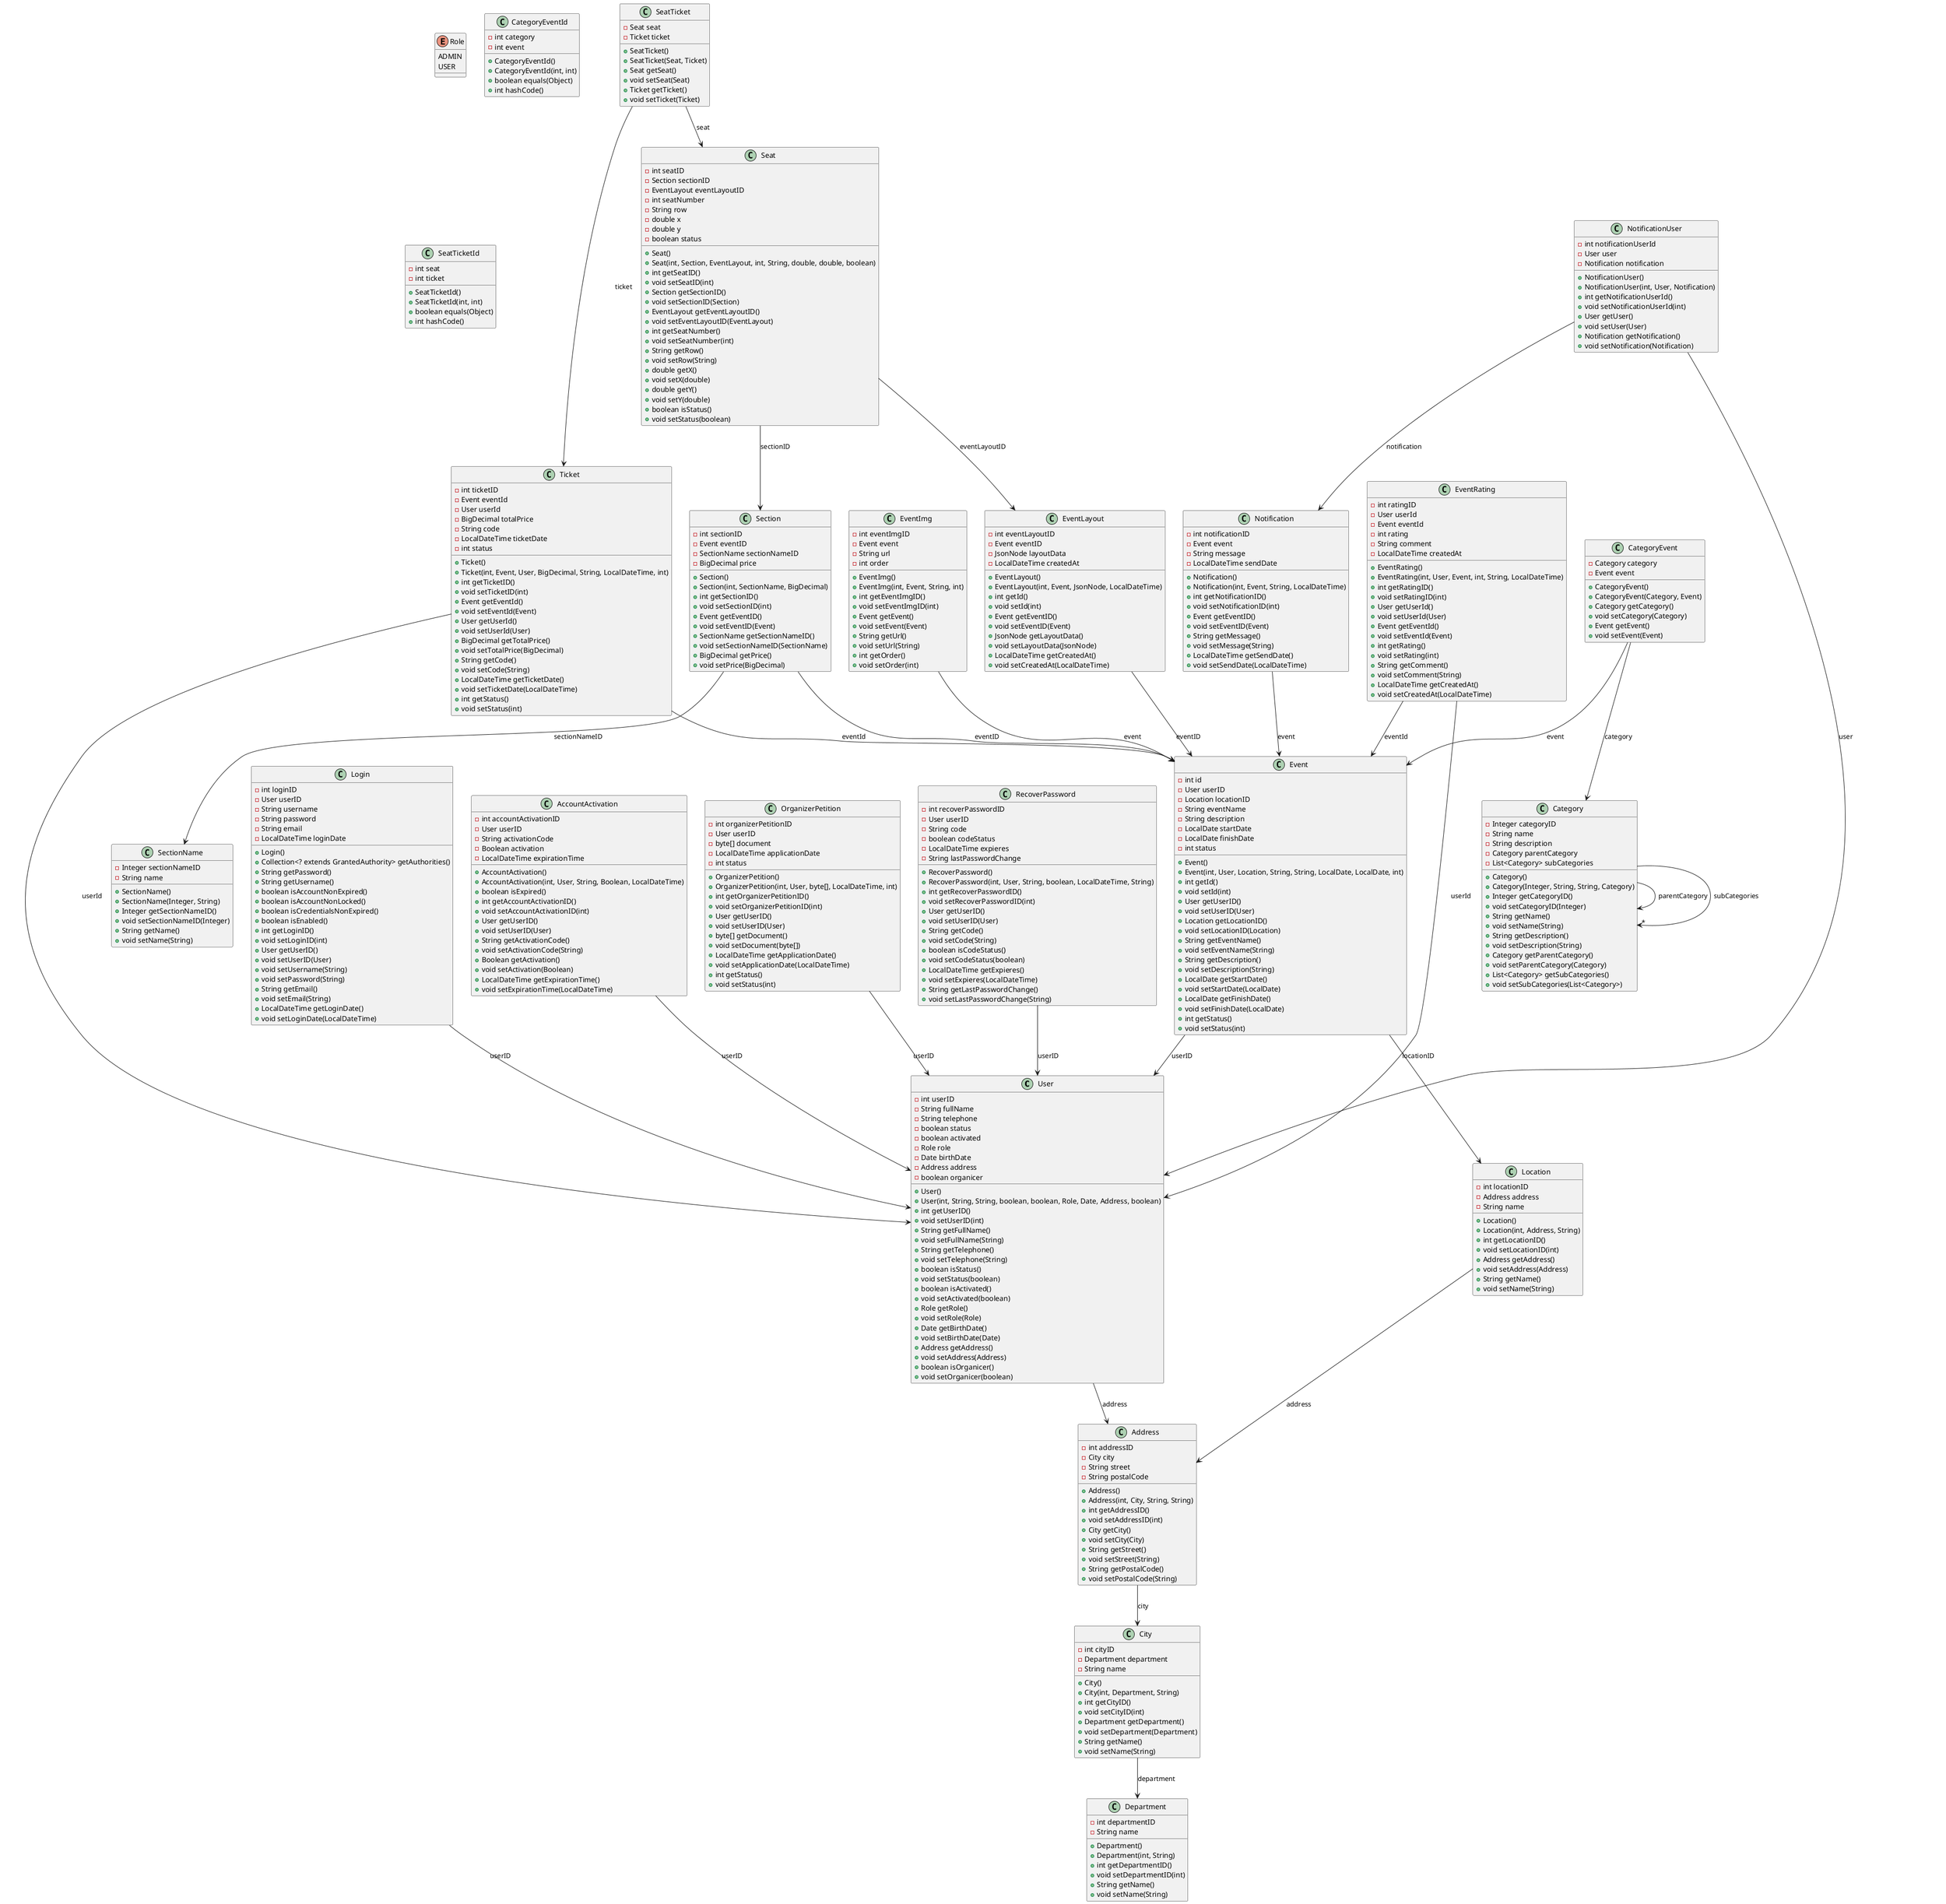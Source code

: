 @startuml Complete Class Diagram

class User {
    - int userID
    - String fullName
    - String telephone
    - boolean status
    - boolean activated
    - Role role
    - Date birthDate
    - Address address
    - boolean organicer
    + User()
    + User(int, String, String, boolean, boolean, Role, Date, Address, boolean)
    + int getUserID()
    + void setUserID(int)
    + String getFullName()
    + void setFullName(String)
    + String getTelephone()
    + void setTelephone(String)
    + boolean isStatus()
    + void setStatus(boolean)
    + boolean isActivated()
    + void setActivated(boolean)
    + Role getRole()
    + void setRole(Role)
    + Date getBirthDate()
    + void setBirthDate(Date)
    + Address getAddress()
    + void setAddress(Address)
    + boolean isOrganicer()
    + void setOrganicer(boolean)
}

class Address {
    - int addressID
    - City city
    - String street
    - String postalCode
    + Address()
    + Address(int, City, String, String)
    + int getAddressID()
    + void setAddressID(int)
    + City getCity()
    + void setCity(City)
    + String getStreet()
    + void setStreet(String)
    + String getPostalCode()
    + void setPostalCode(String)
}

class City {
    - int cityID
    - Department department
    - String name
    + City()
    + City(int, Department, String)
    + int getCityID()
    + void setCityID(int)
    + Department getDepartment()
    + void setDepartment(Department)
    + String getName()
    + void setName(String)
}

class Department {
    - int departmentID
    - String name
    + Department()
    + Department(int, String)
    + int getDepartmentID()
    + void setDepartmentID(int)
    + String getName()
    + void setName(String)
}

class Location {
    - int locationID
    - Address address
    - String name
    + Location()
    + Location(int, Address, String)
    + int getLocationID()
    + void setLocationID(int)
    + Address getAddress()
    + void setAddress(Address)
    + String getName()
    + void setName(String)
}

class Event {
    - int id
    - User userID
    - Location locationID
    - String eventName
    - String description
    - LocalDate startDate
    - LocalDate finishDate
    - int status
    + Event()
    + Event(int, User, Location, String, String, LocalDate, LocalDate, int)
    + int getId()
    + void setId(int)
    + User getUserID()
    + void setUserID(User)
    + Location getLocationID()
    + void setLocationID(Location)
    + String getEventName()
    + void setEventName(String)
    + String getDescription()
    + void setDescription(String)
    + LocalDate getStartDate()
    + void setStartDate(LocalDate)
    + LocalDate getFinishDate()
    + void setFinishDate(LocalDate)
    + int getStatus()
    + void setStatus(int)
}

class EventLayout {
    - int eventLayoutID
    - Event eventID
    - JsonNode layoutData
    - LocalDateTime createdAt
    + EventLayout()
    + EventLayout(int, Event, JsonNode, LocalDateTime)
    + int getId()
    + void setId(int)
    + Event getEventID()
    + void setEventID(Event)
    + JsonNode getLayoutData()
    + void setLayoutData(JsonNode)
    + LocalDateTime getCreatedAt()
    + void setCreatedAt(LocalDateTime)
}

class Seat {
    - int seatID
    - Section sectionID
    - EventLayout eventLayoutID
    - int seatNumber
    - String row
    - double x
    - double y
    - boolean status
    + Seat()
    + Seat(int, Section, EventLayout, int, String, double, double, boolean)
    + int getSeatID()
    + void setSeatID(int)
    + Section getSectionID()
    + void setSectionID(Section)
    + EventLayout getEventLayoutID()
    + void setEventLayoutID(EventLayout)
    + int getSeatNumber()
    + void setSeatNumber(int)
    + String getRow()
    + void setRow(String)
    + double getX()
    + void setX(double)
    + double getY()
    + void setY(double)
    + boolean isStatus()
    + void setStatus(boolean)
}

class Section {
    - int sectionID
    - Event eventID
    - SectionName sectionNameID
    - BigDecimal price
    + Section()
    + Section(int, SectionName, BigDecimal)
    + int getSectionID()
    + void setSectionID(int)
    + Event getEventID()
    + void setEventID(Event)
    + SectionName getSectionNameID()
    + void setSectionNameID(SectionName)
    + BigDecimal getPrice()
    + void setPrice(BigDecimal)
}

class SectionName {
    - Integer sectionNameID
    - String name
    + SectionName()
    + SectionName(Integer, String)
    + Integer getSectionNameID()
    + void setSectionNameID(Integer)
    + String getName()
    + void setName(String)
}

class Ticket {
    - int ticketID
    - Event eventId
    - User userId
    - BigDecimal totalPrice
    - String code
    - LocalDateTime ticketDate
    - int status
    + Ticket()
    + Ticket(int, Event, User, BigDecimal, String, LocalDateTime, int)
    + int getTicketID()
    + void setTicketID(int)
    + Event getEventId()
    + void setEventId(Event)
    + User getUserId()
    + void setUserId(User)
    + BigDecimal getTotalPrice()
    + void setTotalPrice(BigDecimal)
    + String getCode()
    + void setCode(String)
    + LocalDateTime getTicketDate()
    + void setTicketDate(LocalDateTime)
    + int getStatus()
    + void setStatus(int)
}

class EventRating {
    - int ratingID
    - User userId
    - Event eventId
    - int rating
    - String comment
    - LocalDateTime createdAt
    + EventRating()
    + EventRating(int, User, Event, int, String, LocalDateTime)
    + int getRatingID()
    + void setRatingID(int)
    + User getUserId()
    + void setUserId(User)
    + Event getEventId()
    + void setEventId(Event)
    + int getRating()
    + void setRating(int)
    + String getComment()
    + void setComment(String)
    + LocalDateTime getCreatedAt()
    + void setCreatedAt(LocalDateTime)
}

class Notification {
    - int notificationID
    - Event event
    - String message
    - LocalDateTime sendDate
    + Notification()
    + Notification(int, Event, String, LocalDateTime)
    + int getNotificationID()
    + void setNotificationID(int)
    + Event getEventID()
    + void setEventID(Event)
    + String getMessage()
    + void setMessage(String)
    + LocalDateTime getSendDate()
    + void setSendDate(LocalDateTime)
}

class NotificationUser {
    - int notificationUserId
    - User user
    - Notification notification
    + NotificationUser()
    + NotificationUser(int, User, Notification)
    + int getNotificationUserId()
    + void setNotificationUserId(int)
    + User getUser()
    + void setUser(User)
    + Notification getNotification()
    + void setNotification(Notification)
}

class Login {
    - int loginID
    - User userID
    - String username
    - String password
    - String email
    - LocalDateTime loginDate
    + Login()
    + Collection<? extends GrantedAuthority> getAuthorities()
    + String getPassword()
    + String getUsername()
    + boolean isAccountNonExpired()
    + boolean isAccountNonLocked()
    + boolean isCredentialsNonExpired()
    + boolean isEnabled()
    + int getLoginID()
    + void setLoginID(int)
    + User getUserID()
    + void setUserID(User)
    + void setUsername(String)
    + void setPassword(String)
    + String getEmail()
    + void setEmail(String)
    + LocalDateTime getLoginDate()
    + void setLoginDate(LocalDateTime)
}

class AccountActivation {
    - int accountActivationID
    - User userID
    - String activationCode
    - Boolean activation
    - LocalDateTime expirationTime
    + AccountActivation()
    + AccountActivation(int, User, String, Boolean, LocalDateTime)
    + boolean isExpired()
    + int getAccountActivationID()
    + void setAccountActivationID(int)
    + User getUserID()
    + void setUserID(User)
    + String getActivationCode()
    + void setActivationCode(String)
    + Boolean getActivation()
    + void setActivation(Boolean)
    + LocalDateTime getExpirationTime()
    + void setExpirationTime(LocalDateTime)
}

class OrganizerPetition {
    - int organizerPetitionID
    - User userID
    - byte[] document
    - LocalDateTime applicationDate
    - int status
    + OrganizerPetition()
    + OrganizerPetition(int, User, byte[], LocalDateTime, int)
    + int getOrganizerPetitionID()
    + void setOrganizerPetitionID(int)
    + User getUserID()
    + void setUserID(User)
    + byte[] getDocument()
    + void setDocument(byte[])
    + LocalDateTime getApplicationDate()
    + void setApplicationDate(LocalDateTime)
    + int getStatus()
    + void setStatus(int)
}

class RecoverPassword {
    - int recoverPasswordID
    - User userID
    - String code
    - boolean codeStatus
    - LocalDateTime expieres
    - String lastPasswordChange
    + RecoverPassword()
    + RecoverPassword(int, User, String, boolean, LocalDateTime, String)
    + int getRecoverPasswordID()
    + void setRecoverPasswordID(int)
    + User getUserID()
    + void setUserID(User)
    + String getCode()
    + void setCode(String)
    + boolean isCodeStatus()
    + void setCodeStatus(boolean)
    + LocalDateTime getExpieres()
    + void setExpieres(LocalDateTime)
    + String getLastPasswordChange()
    + void setLastPasswordChange(String)
}

class Category {
    - Integer categoryID
    - String name
    - String description
    - Category parentCategory
    - List<Category> subCategories
    + Category()
    + Category(Integer, String, String, Category)
    + Integer getCategoryID()
    + void setCategoryID(Integer)
    + String getName()
    + void setName(String)
    + String getDescription()
    + void setDescription(String)
    + Category getParentCategory()
    + void setParentCategory(Category)
    + List<Category> getSubCategories()
    + void setSubCategories(List<Category>)
}

class CategoryEvent {
    - Category category
    - Event event
    + CategoryEvent()
    + CategoryEvent(Category, Event)
    + Category getCategory()
    + void setCategory(Category)
    + Event getEvent()
    + void setEvent(Event)
}

class SeatTicket {
    - Seat seat
    - Ticket ticket
    + SeatTicket()
    + SeatTicket(Seat, Ticket)
    + Seat getSeat()
    + void setSeat(Seat)
    + Ticket getTicket()
    + void setTicket(Ticket)
}

enum Role {
    ADMIN
    USER
}

class CategoryEventId {
    - int category
    - int event
    + CategoryEventId()
    + CategoryEventId(int, int)
    + boolean equals(Object)
    + int hashCode()
}

class SeatTicketId {
    - int seat
    - int ticket
    + SeatTicketId()
    + SeatTicketId(int, int)
    + boolean equals(Object)
    + int hashCode()
}

class EventImg {
    - int eventImgID
    - Event event
    - String url
    - int order
    + EventImg()
    + EventImg(int, Event, String, int)
    + int getEventImgID()
    + void setEventImgID(int)
    + Event getEvent()
    + void setEvent(Event)
    + String getUrl()
    + void setUrl(String)
    + int getOrder()
    + void setOrder(int)
}

' Relationships
User --> Address : address
Address --> City : city
City --> Department : department
Location --> Address : address
Event --> User : userID
Event --> Location : locationID
EventLayout --> Event : eventID
Seat --> Section : sectionID
Seat --> EventLayout : eventLayoutID
Section --> Event : eventID
Section --> SectionName : sectionNameID
Ticket --> Event : eventId
Ticket --> User : userId
EventRating --> User : userId
EventRating --> Event : eventId
Notification --> Event : event
NotificationUser --> User : user
NotificationUser --> Notification : notification
Login --> User : userID
AccountActivation --> User : userID
OrganizerPetition --> User : userID
RecoverPassword --> User : userID
Category --> Category : parentCategory
Category --> "*" Category : subCategories
CategoryEvent --> Category : category
CategoryEvent --> Event : event
SeatTicket --> Seat : seat
SeatTicket --> Ticket : ticket
EventImg --> Event : event

@enduml

' Relationships
User --> Address : address
Address --> City : city
City --> Department : department
Location --> Address : address
Event --> User : userID
Event --> Location : locationID
EventLayout --> Event : eventID
Seat --> Section : sectionID
Seat --> EventLayout : eventLayoutID
Section --> Event : eventID
Section --> SectionName : sectionNameID
Ticket --> Event : eventId
Ticket --> User : userId
EventRating --> User : userId
EventRating --> Event : eventId
Notification --> Event : event
NotificationUser --> User : user
NotificationUser --> Notification : notification
Login --> User : userID
AccountActivation --> User : userID
OrganizerPetition --> User : userID
RecoverPassword --> User : userID
Category --> Category : parentCategory
Category --> "*" Category : subCategories
CategoryEvent --> Category : category
CategoryEvent --> Event : event
SeatTicket --> Seat : seat
SeatTicket --> Ticket : ticket
EventImg --> Event : event

@enduml